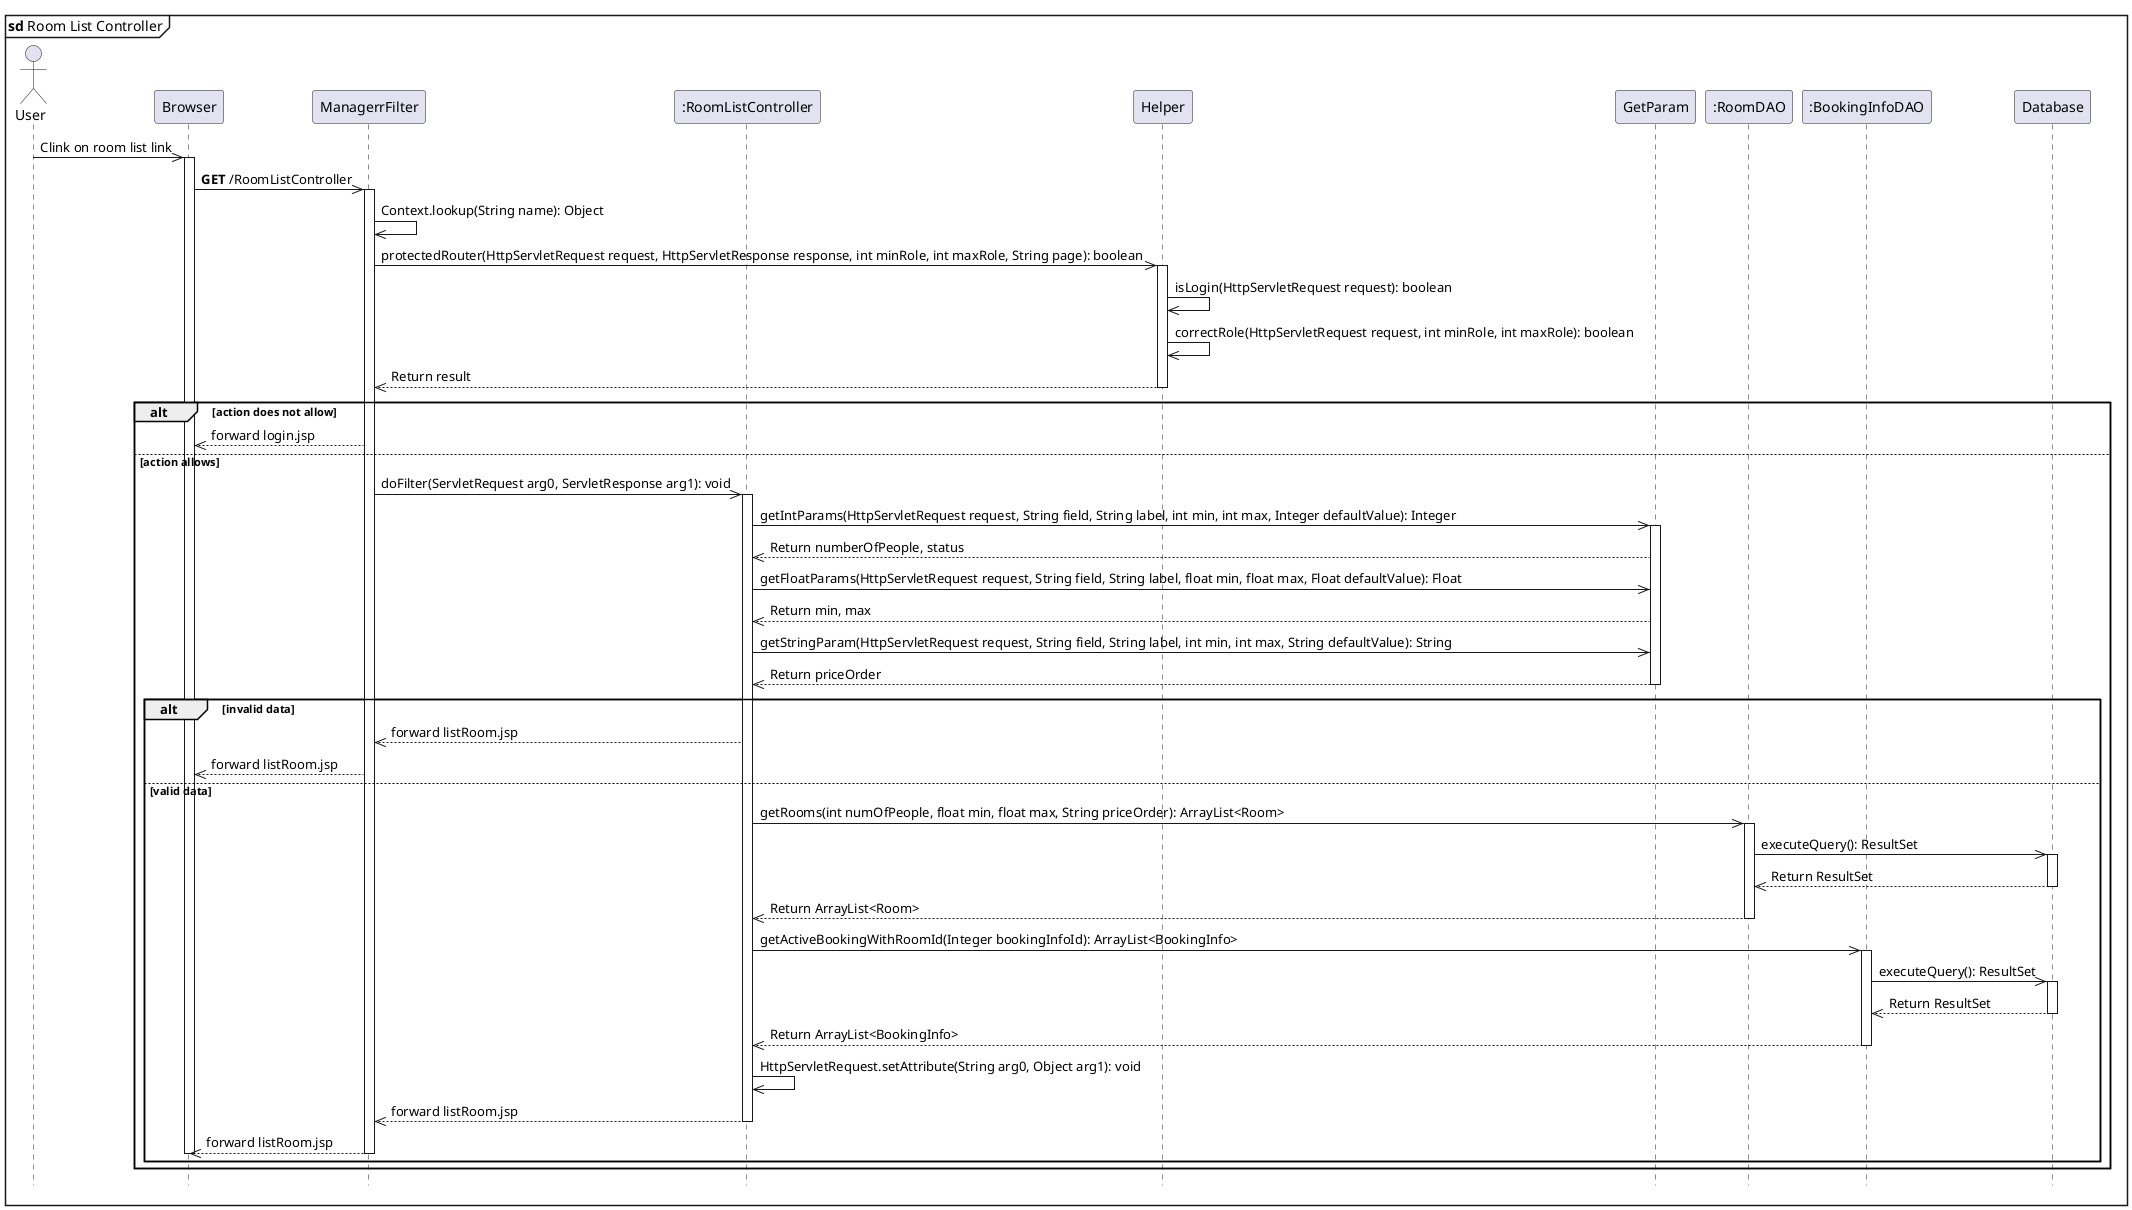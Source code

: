 @startuml roomListController
mainframe **sd** Room List Controller
hide footbox
actor User
participant "Browser" as Browser
participant "ManagerrFilter" as ManagerFilter
participant ":RoomListController" as RoomListController
participant "Helper" as Helper
participant "GetParam" as GetParam
participant ":RoomDAO" as RoomDAO
participant ":BookingInfoDAO" as BookingInfoDAO
participant "Database" as Database


User ->> Browser: Clink on room list link
activate Browser
Browser ->> ManagerFilter: **GET** /RoomListController
activate ManagerFilter
ManagerFilter ->> ManagerFilter: Context.lookup(String name): Object
ManagerFilter ->> Helper: protectedRouter(HttpServletRequest request, HttpServletResponse response, int minRole, int maxRole, String page): boolean
activate Helper
Helper ->> Helper: isLogin(HttpServletRequest request): boolean
Helper ->> Helper: correctRole(HttpServletRequest request, int minRole, int maxRole): boolean
Helper -->> ManagerFilter: Return result
deactivate Helper

alt action does not allow
    ManagerFilter -->> Browser: forward login.jsp

else action allows
    ManagerFilter ->> RoomListController: doFilter(ServletRequest arg0, ServletResponse arg1): void
    activate RoomListController
    RoomListController ->> GetParam: getIntParams(HttpServletRequest request, String field, String label, int min, int max, Integer defaultValue): Integer
    activate GetParam
    GetParam -->> RoomListController: Return numberOfPeople, status
    RoomListController ->> GetParam: getFloatParams(HttpServletRequest request, String field, String label, float min, float max, Float defaultValue): Float
    GetParam -->> RoomListController: Return min, max
    RoomListController ->> GetParam: getStringParam(HttpServletRequest request, String field, String label, int min, int max, String defaultValue): String
    GetParam -->> RoomListController: Return priceOrder
    deactivate GetParam

    alt invalid data
        RoomListController -->> ManagerFilter: forward listRoom.jsp
        ManagerFilter -->> Browser: forward listRoom.jsp
    else valid data
        RoomListController ->> RoomDAO: getRooms(int numOfPeople, float min, float max, String priceOrder): ArrayList<Room>
        activate RoomDAO
        RoomDAO ->> Database: executeQuery(): ResultSet
        activate Database
        Database -->> RoomDAO: Return ResultSet 
        deactivate Database
        RoomDAO -->> RoomListController: Return ArrayList<Room>
        deactivate RoomDAO

        RoomListController ->> BookingInfoDAO: getActiveBookingWithRoomId(Integer bookingInfoId): ArrayList<BookingInfo> 
        activate BookingInfoDAO
        BookingInfoDAO ->> Database: executeQuery(): ResultSet
        activate Database
        Database -->> BookingInfoDAO: Return ResultSet 
        deactivate Database
        BookingInfoDAO -->> RoomListController: Return ArrayList<BookingInfo> 
        deactivate BookingInfoDAO
        RoomListController ->> RoomListController: HttpServletRequest.setAttribute(String arg0, Object arg1): void
        RoomListController -->> ManagerFilter: forward listRoom.jsp
        deactivate RoomListController
        ManagerFilter -->> Browser: forward listRoom.jsp
        deactivate ManagerFilter
        deactivate Browser
    end
end
@enduml